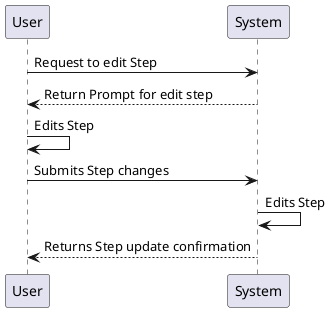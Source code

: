 @startuml
User -> System: Request to edit Step
System --> User: Return Prompt for edit step

User -> User: Edits Step
User -> System: Submits Step changes
System -> System: Edits Step

System --> User: Returns Step update confirmation


@enduml
